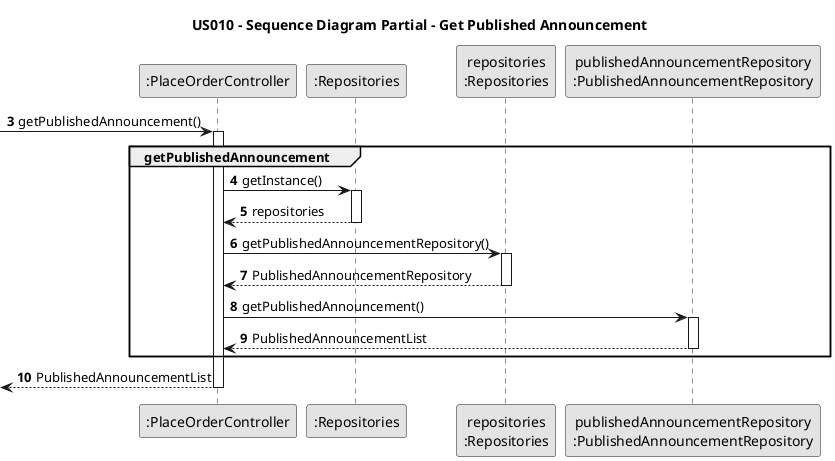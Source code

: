 @startuml

skinparam monochrome true
skinparam packageStyle rectangle
skinparam shadowing false

title US010 - Sequence Diagram Partial - Get Published Announcement

participant ":PlaceOrderController" as Controller
participant ":Repositories" as RepositorySingleton
participant "repositories\n:Repositories" as Repositories
participant "publishedAnnouncementRepository\n:PublishedAnnouncementRepository" as PublishedAnnouncementRepository

autonumber 3

-> Controller : getPublishedAnnouncement()
activate Controller

group getPublishedAnnouncement

Controller -> RepositorySingleton : getInstance()
activate RepositorySingleton

RepositorySingleton --> Controller: repositories
deactivate RepositorySingleton

Controller -> Repositories : getPublishedAnnouncementRepository()
activate Repositories

Repositories --> Controller: PublishedAnnouncementRepository
deactivate Repositories

Controller -> PublishedAnnouncementRepository : getPublishedAnnouncement()
activate PublishedAnnouncementRepository

PublishedAnnouncementRepository --> Controller : PublishedAnnouncementList
deactivate PublishedAnnouncementRepository

end

<-- Controller : PublishedAnnouncementList
deactivate Controller
@enduml